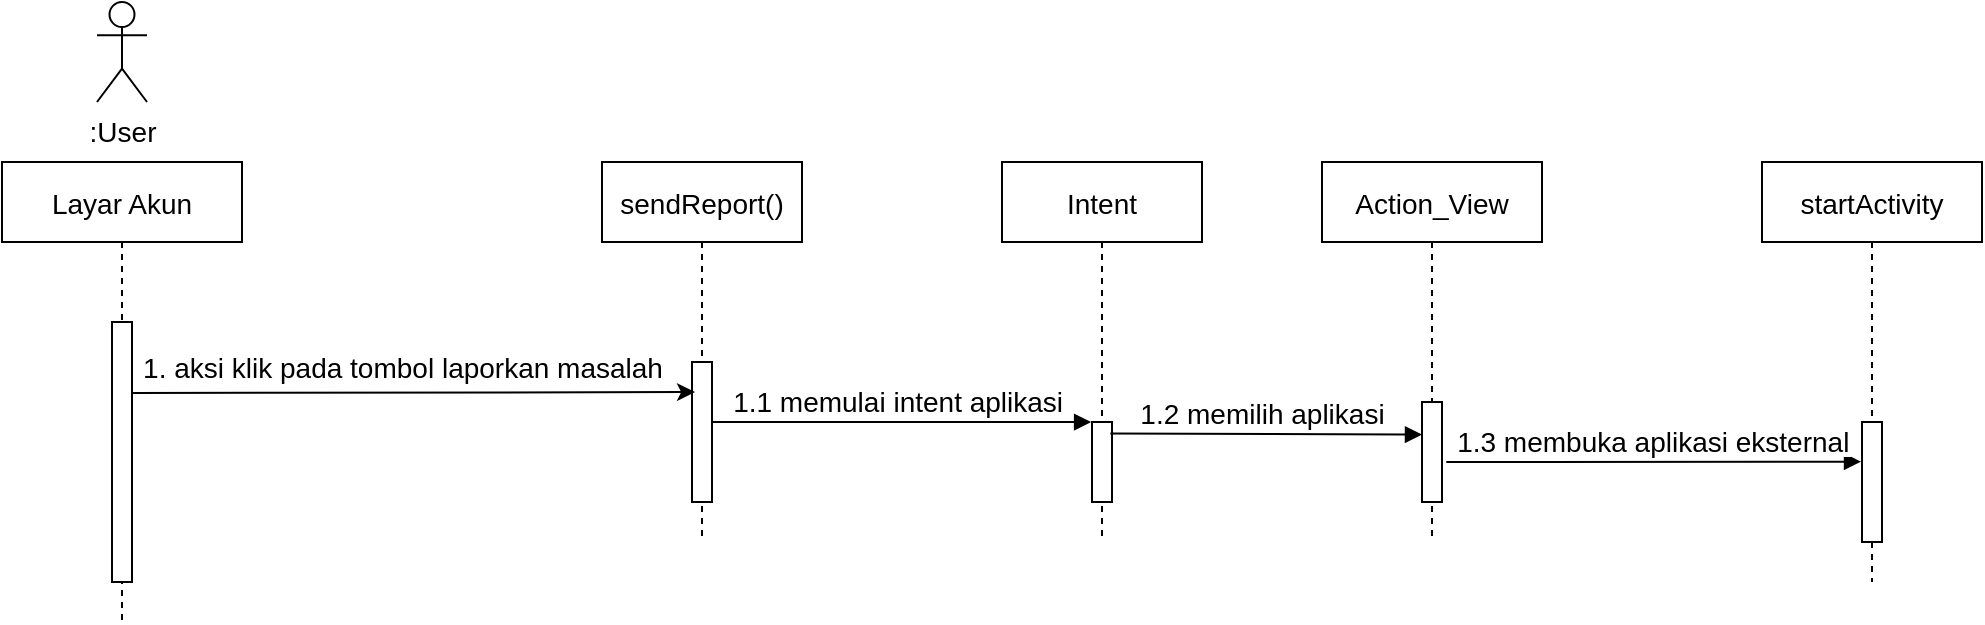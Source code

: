 <mxfile version="18.0.6" type="device"><diagram id="kgpKYQtTHZ0yAKxKKP6v" name="Page-1"><mxGraphModel dx="1221" dy="716" grid="1" gridSize="10" guides="1" tooltips="1" connect="1" arrows="1" fold="1" page="1" pageScale="1" pageWidth="1169" pageHeight="1654" math="0" shadow="0"><root><mxCell id="0"/><mxCell id="1" parent="0"/><mxCell id="3nuBFxr9cyL0pnOWT2aG-1" value="Layar Akun" style="shape=umlLifeline;perimeter=lifelinePerimeter;container=1;collapsible=0;recursiveResize=0;rounded=0;shadow=0;strokeWidth=1;fontSize=14;" parent="1" vertex="1"><mxGeometry x="40" y="110" width="120" height="230" as="geometry"/></mxCell><mxCell id="3nuBFxr9cyL0pnOWT2aG-2" value="" style="points=[];perimeter=orthogonalPerimeter;rounded=0;shadow=0;strokeWidth=1;" parent="3nuBFxr9cyL0pnOWT2aG-1" vertex="1"><mxGeometry x="55" y="80" width="10" height="130" as="geometry"/></mxCell><mxCell id="3nuBFxr9cyL0pnOWT2aG-5" value="sendReport()" style="shape=umlLifeline;perimeter=lifelinePerimeter;container=1;collapsible=0;recursiveResize=0;rounded=0;shadow=0;strokeWidth=1;fontSize=14;" parent="1" vertex="1"><mxGeometry x="340" y="110" width="100" height="190" as="geometry"/></mxCell><mxCell id="3nuBFxr9cyL0pnOWT2aG-6" value="" style="points=[];perimeter=orthogonalPerimeter;rounded=0;shadow=0;strokeWidth=1;" parent="3nuBFxr9cyL0pnOWT2aG-5" vertex="1"><mxGeometry x="45" y="100" width="10" height="70" as="geometry"/></mxCell><mxCell id="3nuBFxr9cyL0pnOWT2aG-8" value="1.1 memulai intent aplikasi " style="verticalAlign=bottom;endArrow=block;entryX=-0.044;entryY=0.001;shadow=0;strokeWidth=1;entryDx=0;entryDy=0;entryPerimeter=0;fontSize=14;" parent="3nuBFxr9cyL0pnOWT2aG-5" target="d-2OW_0orGtFzGrd2AQe-11" edge="1"><mxGeometry relative="1" as="geometry"><mxPoint x="55" y="130" as="sourcePoint"/><mxPoint x="195" y="130.0" as="targetPoint"/><Array as="points"><mxPoint x="130" y="130"/></Array></mxGeometry></mxCell><mxCell id="d-2OW_0orGtFzGrd2AQe-2" value="&lt;font style=&quot;font-size: 14px;&quot;&gt;:User&lt;/font&gt;" style="shape=umlActor;verticalLabelPosition=bottom;verticalAlign=top;html=1;outlineConnect=0;" parent="1" vertex="1"><mxGeometry x="87.5" y="30" width="25" height="50" as="geometry"/></mxCell><mxCell id="d-2OW_0orGtFzGrd2AQe-4" value="" style="endArrow=classic;html=1;rounded=0;entryX=0.153;entryY=0.215;entryDx=0;entryDy=0;entryPerimeter=0;exitX=1;exitY=0.273;exitDx=0;exitDy=0;exitPerimeter=0;" parent="1" source="3nuBFxr9cyL0pnOWT2aG-2" target="3nuBFxr9cyL0pnOWT2aG-6" edge="1"><mxGeometry width="50" height="50" relative="1" as="geometry"><mxPoint x="140" y="230" as="sourcePoint"/><mxPoint x="330" y="240" as="targetPoint"/></mxGeometry></mxCell><mxCell id="d-2OW_0orGtFzGrd2AQe-7" value="&lt;span style=&quot;font-weight: normal&quot;&gt;&lt;font style=&quot;font-size: 14px;&quot;&gt;1. aksi klik pada tombol laporkan masalah&lt;/font&gt;&lt;/span&gt;" style="text;strokeColor=none;fillColor=none;html=1;fontSize=24;fontStyle=1;verticalAlign=middle;align=center;" parent="1" vertex="1"><mxGeometry x="190" y="190" width="100" height="40" as="geometry"/></mxCell><mxCell id="d-2OW_0orGtFzGrd2AQe-10" value="Intent" style="shape=umlLifeline;perimeter=lifelinePerimeter;container=1;collapsible=0;recursiveResize=0;rounded=0;shadow=0;strokeWidth=1;fontSize=14;" parent="1" vertex="1"><mxGeometry x="540" y="110" width="100" height="190" as="geometry"/></mxCell><mxCell id="d-2OW_0orGtFzGrd2AQe-11" value="" style="points=[];perimeter=orthogonalPerimeter;rounded=0;shadow=0;strokeWidth=1;" parent="d-2OW_0orGtFzGrd2AQe-10" vertex="1"><mxGeometry x="45" y="130" width="10" height="40" as="geometry"/></mxCell><mxCell id="P9FHl31LlWSPJEpWCYR5-1" value="Action_View" style="shape=umlLifeline;perimeter=lifelinePerimeter;container=1;collapsible=0;recursiveResize=0;rounded=0;shadow=0;strokeWidth=1;fontSize=14;" parent="1" vertex="1"><mxGeometry x="700" y="110" width="110" height="190" as="geometry"/></mxCell><mxCell id="P9FHl31LlWSPJEpWCYR5-2" value="" style="points=[];perimeter=orthogonalPerimeter;rounded=0;shadow=0;strokeWidth=1;" parent="P9FHl31LlWSPJEpWCYR5-1" vertex="1"><mxGeometry x="50" y="120" width="10" height="50" as="geometry"/></mxCell><mxCell id="P9FHl31LlWSPJEpWCYR5-8" value="1.2 memilih aplikasi " style="verticalAlign=bottom;endArrow=block;shadow=0;strokeWidth=1;entryX=0;entryY=0.126;entryDx=0;entryDy=0;entryPerimeter=0;fontSize=14;exitX=0.919;exitY=0.145;exitDx=0;exitDy=0;exitPerimeter=0;" parent="1" source="d-2OW_0orGtFzGrd2AQe-11" edge="1"><mxGeometry relative="1" as="geometry"><mxPoint x="600" y="246" as="sourcePoint"/><mxPoint x="750" y="246.3" as="targetPoint"/><Array as="points"/></mxGeometry></mxCell><mxCell id="C2jbZK9-L-PFCKDs0Mdn-1" value="startActivity" style="shape=umlLifeline;perimeter=lifelinePerimeter;container=1;collapsible=0;recursiveResize=0;rounded=0;shadow=0;strokeWidth=1;fontSize=14;" vertex="1" parent="1"><mxGeometry x="920" y="110" width="110" height="210" as="geometry"/></mxCell><mxCell id="C2jbZK9-L-PFCKDs0Mdn-2" value="" style="points=[];perimeter=orthogonalPerimeter;rounded=0;shadow=0;strokeWidth=1;" vertex="1" parent="C2jbZK9-L-PFCKDs0Mdn-1"><mxGeometry x="50" y="130" width="10" height="60" as="geometry"/></mxCell><mxCell id="C2jbZK9-L-PFCKDs0Mdn-3" value="1.3 membuka aplikasi eksternal" style="verticalAlign=bottom;endArrow=block;shadow=0;strokeWidth=1;entryX=-0.048;entryY=0.331;entryDx=0;entryDy=0;entryPerimeter=0;exitX=1.213;exitY=0.6;exitDx=0;exitDy=0;exitPerimeter=0;fontSize=14;" edge="1" parent="1" source="P9FHl31LlWSPJEpWCYR5-2" target="C2jbZK9-L-PFCKDs0Mdn-2"><mxGeometry relative="1" as="geometry"><mxPoint x="779.85" y="259.66" as="sourcePoint"/><mxPoint x="955.28" y="260.15" as="targetPoint"/><Array as="points"><mxPoint x="800" y="260"/></Array></mxGeometry></mxCell></root></mxGraphModel></diagram></mxfile>